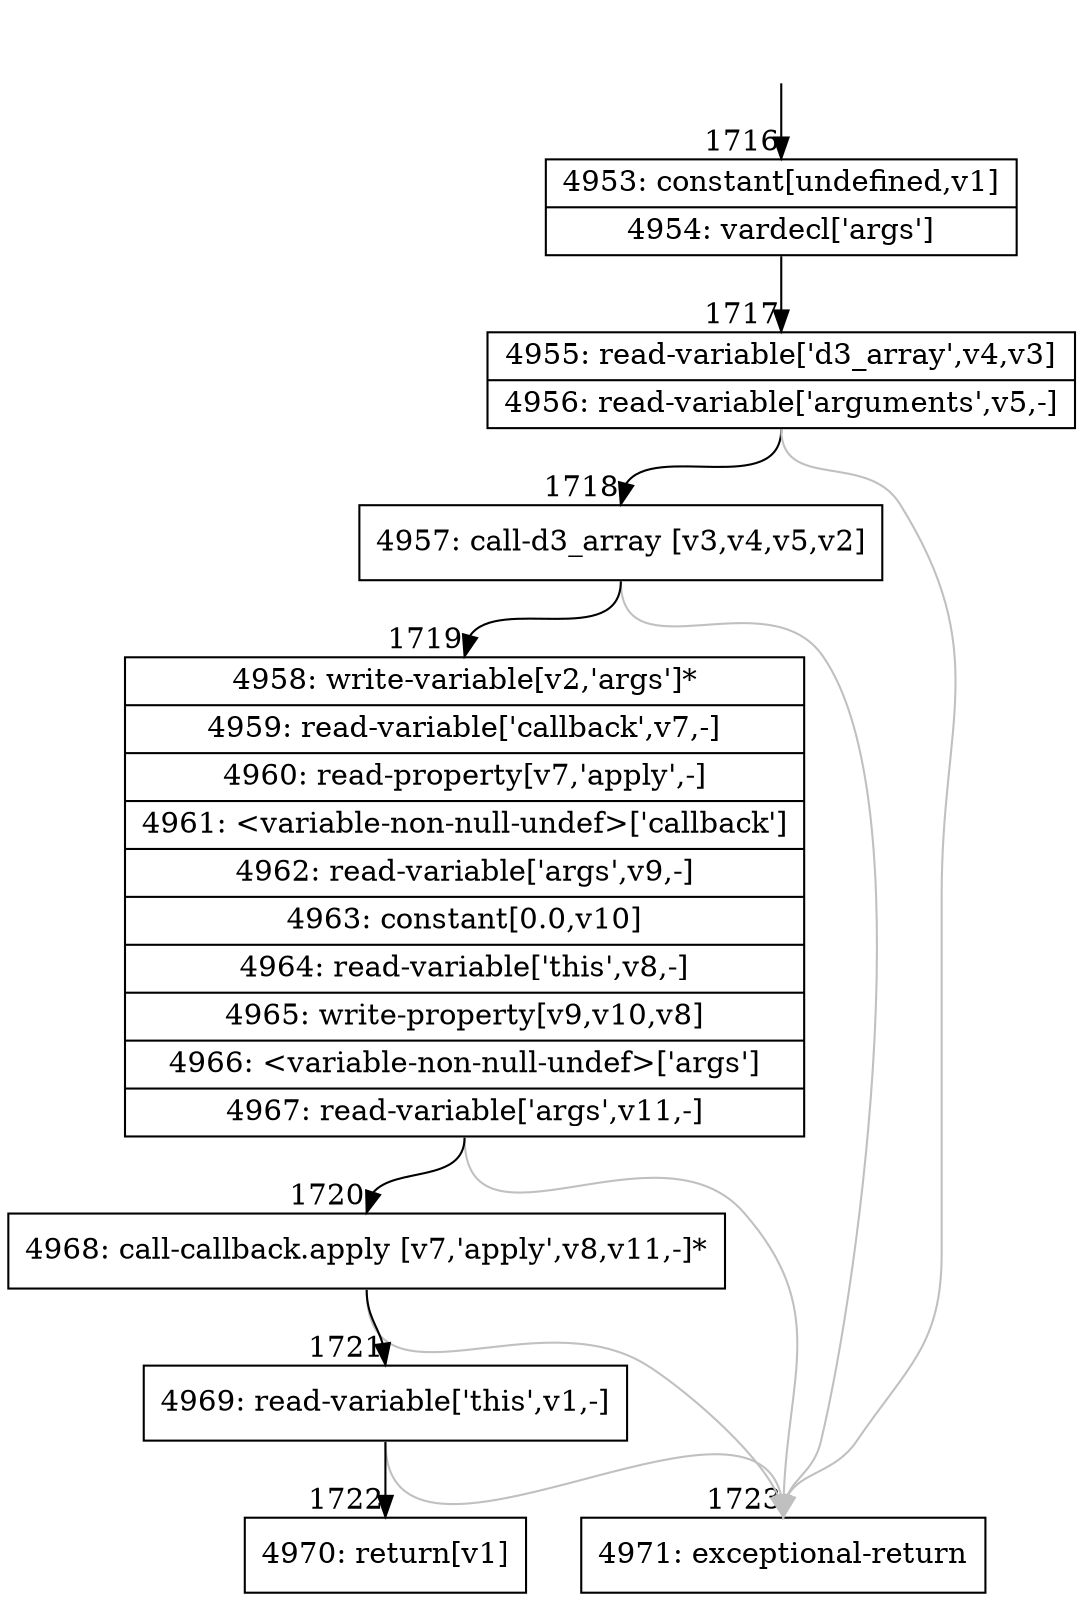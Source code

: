 digraph {
rankdir="TD"
BB_entry167[shape=none,label=""];
BB_entry167 -> BB1716 [tailport=s, headport=n, headlabel="    1716"]
BB1716 [shape=record label="{4953: constant[undefined,v1]|4954: vardecl['args']}" ] 
BB1716 -> BB1717 [tailport=s, headport=n, headlabel="      1717"]
BB1717 [shape=record label="{4955: read-variable['d3_array',v4,v3]|4956: read-variable['arguments',v5,-]}" ] 
BB1717 -> BB1718 [tailport=s, headport=n, headlabel="      1718"]
BB1717 -> BB1723 [tailport=s, headport=n, color=gray, headlabel="      1723"]
BB1718 [shape=record label="{4957: call-d3_array [v3,v4,v5,v2]}" ] 
BB1718 -> BB1719 [tailport=s, headport=n, headlabel="      1719"]
BB1718 -> BB1723 [tailport=s, headport=n, color=gray]
BB1719 [shape=record label="{4958: write-variable[v2,'args']*|4959: read-variable['callback',v7,-]|4960: read-property[v7,'apply',-]|4961: \<variable-non-null-undef\>['callback']|4962: read-variable['args',v9,-]|4963: constant[0.0,v10]|4964: read-variable['this',v8,-]|4965: write-property[v9,v10,v8]|4966: \<variable-non-null-undef\>['args']|4967: read-variable['args',v11,-]}" ] 
BB1719 -> BB1720 [tailport=s, headport=n, headlabel="      1720"]
BB1719 -> BB1723 [tailport=s, headport=n, color=gray]
BB1720 [shape=record label="{4968: call-callback.apply [v7,'apply',v8,v11,-]*}" ] 
BB1720 -> BB1721 [tailport=s, headport=n, headlabel="      1721"]
BB1720 -> BB1723 [tailport=s, headport=n, color=gray]
BB1721 [shape=record label="{4969: read-variable['this',v1,-]}" ] 
BB1721 -> BB1722 [tailport=s, headport=n, headlabel="      1722"]
BB1721 -> BB1723 [tailport=s, headport=n, color=gray]
BB1722 [shape=record label="{4970: return[v1]}" ] 
BB1723 [shape=record label="{4971: exceptional-return}" ] 
//#$~ 976
}
